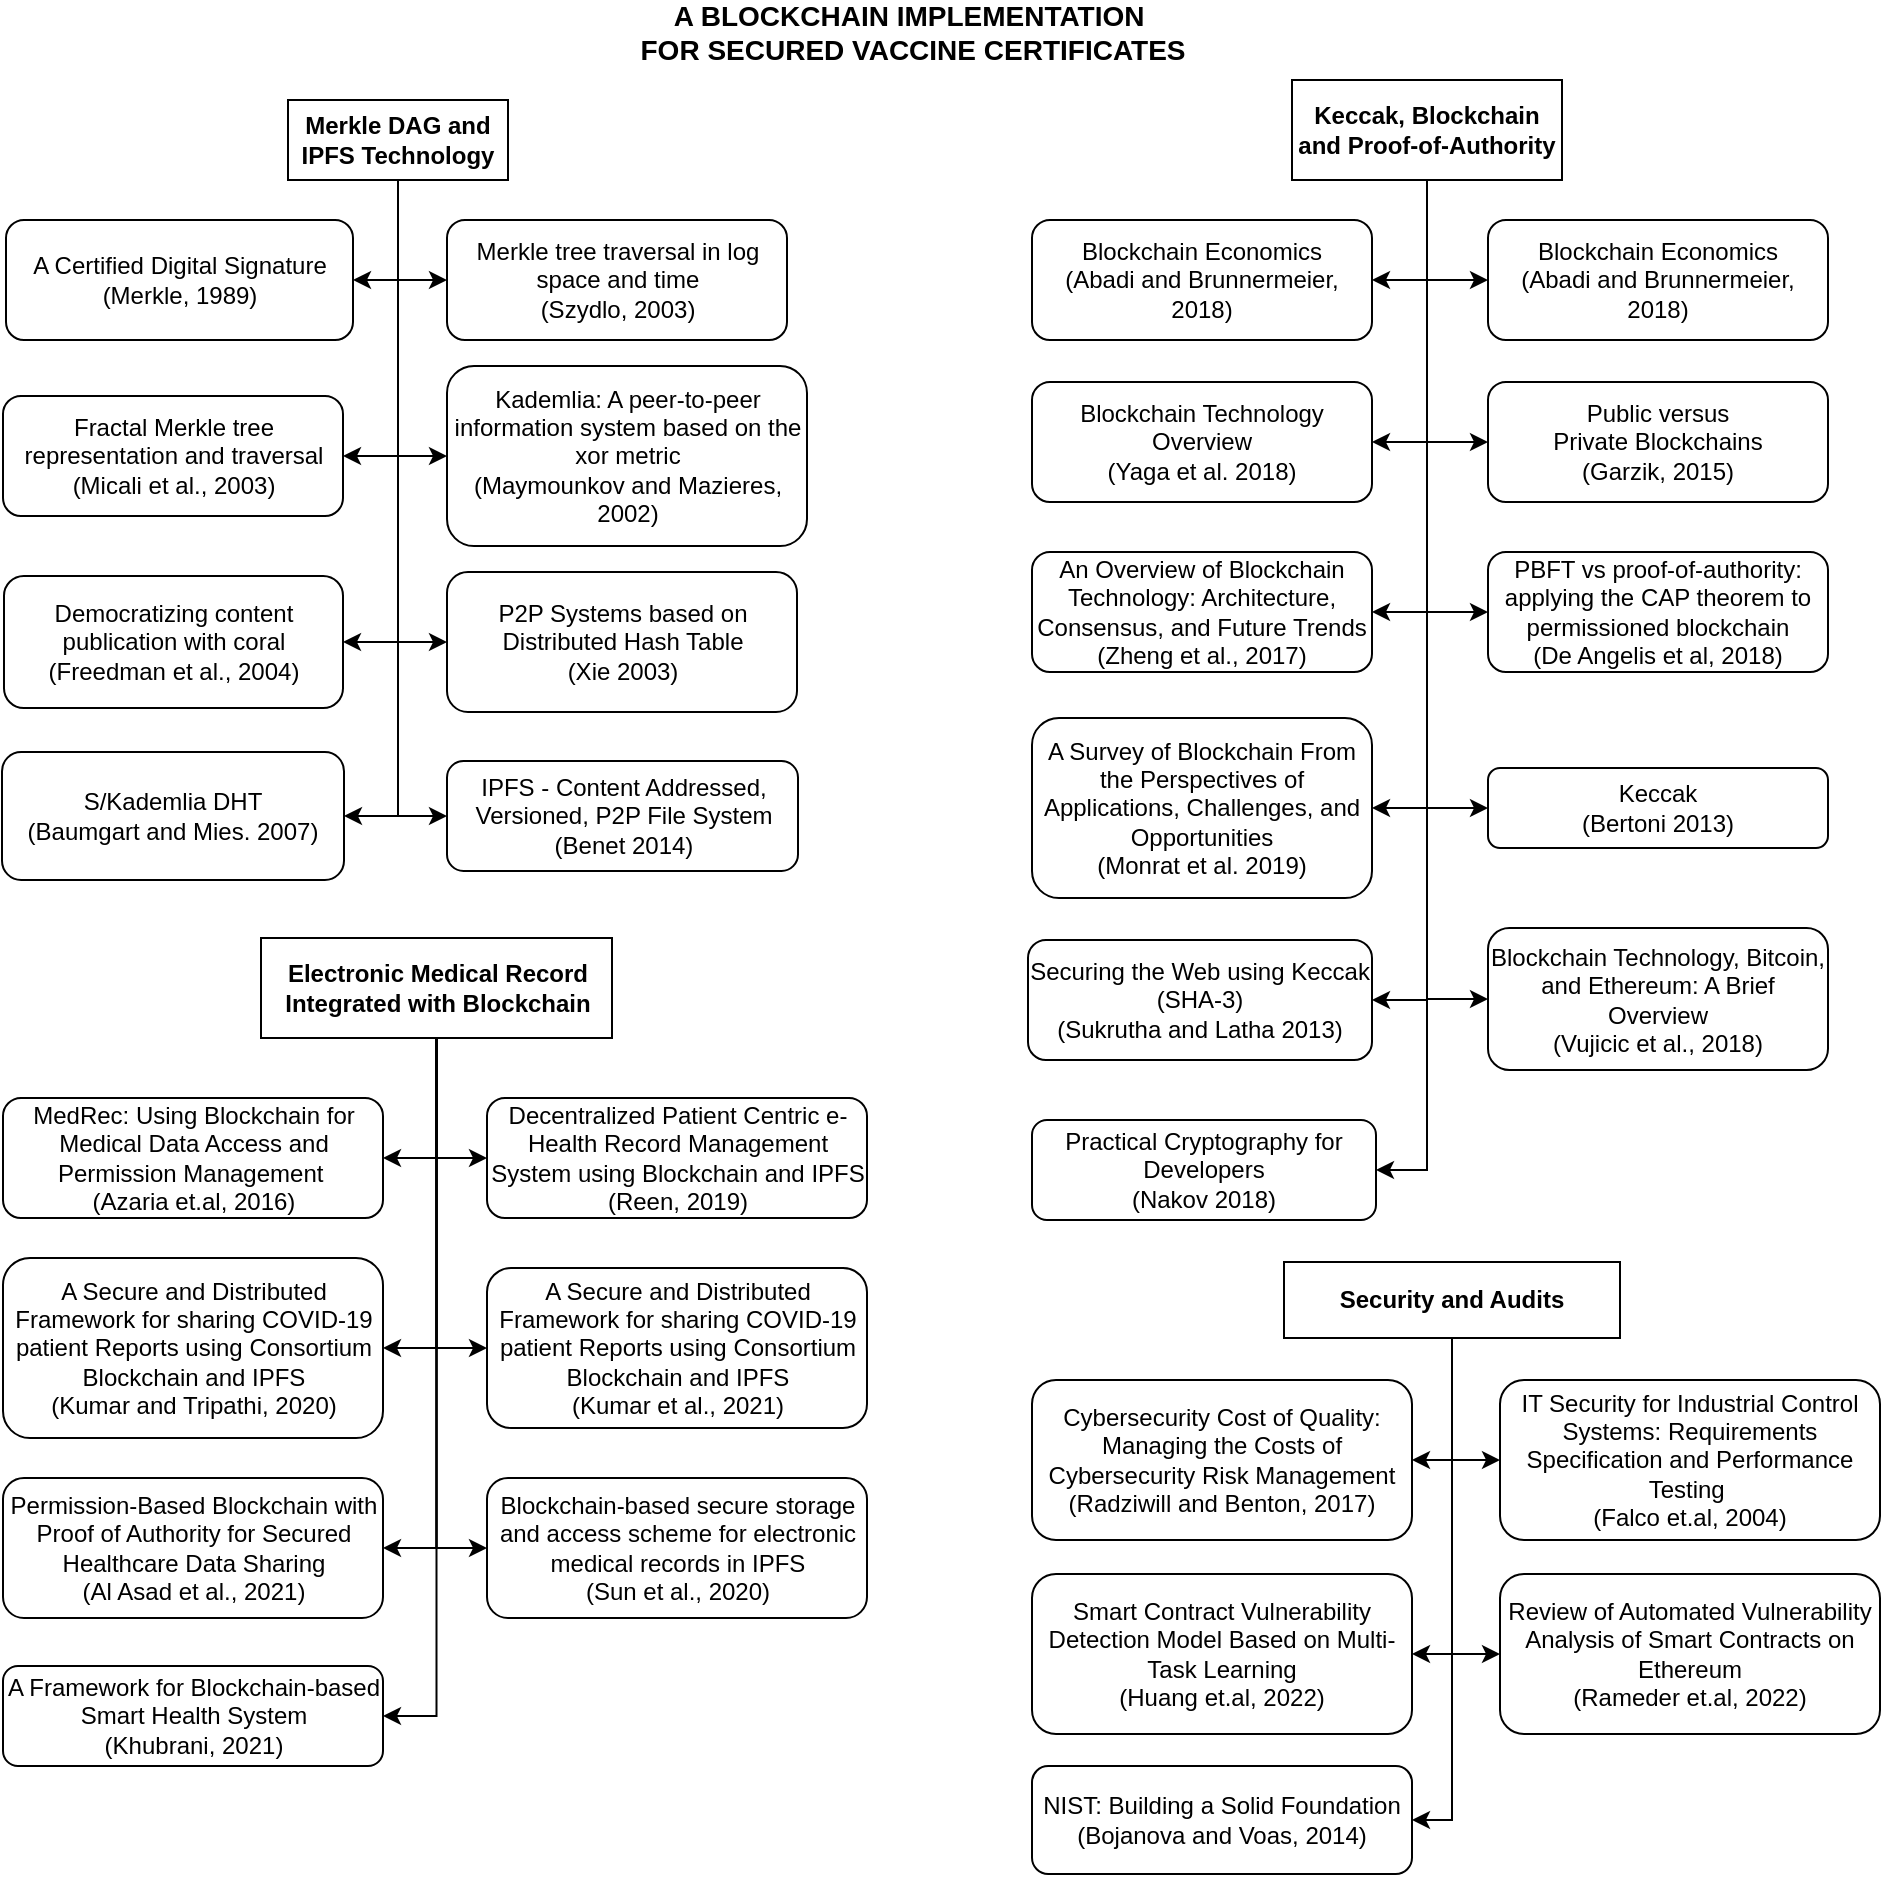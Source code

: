 <mxfile version="17.4.6" type="device"><diagram id="Do2g_IqbX01rGN97UM0K" name="Page-1"><mxGraphModel dx="1129" dy="731" grid="0" gridSize="10" guides="1" tooltips="1" connect="1" arrows="1" fold="1" page="1" pageScale="1" pageWidth="4000" pageHeight="4000" math="0" shadow="0"><root><mxCell id="0"/><mxCell id="1" parent="0"/><mxCell id="5S5hQ1YpW4P7xS9xqZsB-1" value="A Certified Digital Signature&lt;br&gt;(Merkle, 1989)" style="rounded=1;whiteSpace=wrap;html=1;" parent="1" vertex="1"><mxGeometry x="99" y="190" width="173.5" height="60" as="geometry"/></mxCell><mxCell id="5S5hQ1YpW4P7xS9xqZsB-2" value="Merkle tree traversal in log space and time&lt;br&gt;(Szydlo, 2003)" style="rounded=1;whiteSpace=wrap;html=1;" parent="1" vertex="1"><mxGeometry x="319.5" y="190" width="170" height="60" as="geometry"/></mxCell><mxCell id="5S5hQ1YpW4P7xS9xqZsB-3" value="Fractal Merkle tree representation and traversal&lt;br&gt;(Micali et al., 2003)" style="rounded=1;whiteSpace=wrap;html=1;" parent="1" vertex="1"><mxGeometry x="97.5" y="278" width="170" height="60" as="geometry"/></mxCell><mxCell id="5S5hQ1YpW4P7xS9xqZsB-4" value="Kademlia: A peer-to-peer information system based on the xor metric&lt;br&gt;(Maymounkov and Mazieres, 2002)" style="rounded=1;whiteSpace=wrap;html=1;" parent="1" vertex="1"><mxGeometry x="319.5" y="263" width="180" height="90" as="geometry"/></mxCell><mxCell id="5S5hQ1YpW4P7xS9xqZsB-5" value="Democratizing content publication with coral&lt;br&gt;(Freedman et al., 2004)" style="rounded=1;whiteSpace=wrap;html=1;" parent="1" vertex="1"><mxGeometry x="98" y="368" width="169.5" height="66" as="geometry"/></mxCell><mxCell id="5S5hQ1YpW4P7xS9xqZsB-6" value="S/Kademlia DHT&lt;br&gt;(Baumgart and Mies. 2007)" style="rounded=1;whiteSpace=wrap;html=1;" parent="1" vertex="1"><mxGeometry x="97" y="456" width="171" height="64" as="geometry"/></mxCell><mxCell id="5S5hQ1YpW4P7xS9xqZsB-7" value="P2P Systems based on Distributed Hash Table&lt;br&gt;(Xie 2003)" style="rounded=1;whiteSpace=wrap;html=1;" parent="1" vertex="1"><mxGeometry x="319.5" y="366" width="175" height="70" as="geometry"/></mxCell><mxCell id="5S5hQ1YpW4P7xS9xqZsB-11" style="edgeStyle=orthogonalEdgeStyle;rounded=0;orthogonalLoop=1;jettySize=auto;html=1;entryX=1;entryY=0.5;entryDx=0;entryDy=0;" parent="1" source="5S5hQ1YpW4P7xS9xqZsB-8" target="5S5hQ1YpW4P7xS9xqZsB-3" edge="1"><mxGeometry relative="1" as="geometry"/></mxCell><mxCell id="5S5hQ1YpW4P7xS9xqZsB-12" style="edgeStyle=orthogonalEdgeStyle;rounded=0;orthogonalLoop=1;jettySize=auto;html=1;entryX=0;entryY=0.5;entryDx=0;entryDy=0;" parent="1" source="5S5hQ1YpW4P7xS9xqZsB-8" target="5S5hQ1YpW4P7xS9xqZsB-4" edge="1"><mxGeometry relative="1" as="geometry"/></mxCell><mxCell id="5S5hQ1YpW4P7xS9xqZsB-13" style="edgeStyle=orthogonalEdgeStyle;rounded=0;orthogonalLoop=1;jettySize=auto;html=1;entryX=0;entryY=0.5;entryDx=0;entryDy=0;" parent="1" source="5S5hQ1YpW4P7xS9xqZsB-8" target="5S5hQ1YpW4P7xS9xqZsB-7" edge="1"><mxGeometry relative="1" as="geometry"/></mxCell><mxCell id="5S5hQ1YpW4P7xS9xqZsB-15" style="edgeStyle=orthogonalEdgeStyle;rounded=0;orthogonalLoop=1;jettySize=auto;html=1;entryX=1;entryY=0.5;entryDx=0;entryDy=0;" parent="1" source="5S5hQ1YpW4P7xS9xqZsB-8" target="5S5hQ1YpW4P7xS9xqZsB-5" edge="1"><mxGeometry relative="1" as="geometry"/></mxCell><mxCell id="5S5hQ1YpW4P7xS9xqZsB-16" style="edgeStyle=orthogonalEdgeStyle;rounded=0;orthogonalLoop=1;jettySize=auto;html=1;entryX=1;entryY=0.5;entryDx=0;entryDy=0;" parent="1" source="5S5hQ1YpW4P7xS9xqZsB-8" target="5S5hQ1YpW4P7xS9xqZsB-6" edge="1"><mxGeometry relative="1" as="geometry"/></mxCell><mxCell id="5S5hQ1YpW4P7xS9xqZsB-32" style="edgeStyle=orthogonalEdgeStyle;rounded=0;orthogonalLoop=1;jettySize=auto;html=1;entryX=0;entryY=0.5;entryDx=0;entryDy=0;" parent="1" source="5S5hQ1YpW4P7xS9xqZsB-8" target="5S5hQ1YpW4P7xS9xqZsB-2" edge="1"><mxGeometry relative="1" as="geometry"/></mxCell><mxCell id="5S5hQ1YpW4P7xS9xqZsB-33" style="edgeStyle=orthogonalEdgeStyle;rounded=0;orthogonalLoop=1;jettySize=auto;html=1;entryX=1;entryY=0.5;entryDx=0;entryDy=0;" parent="1" source="5S5hQ1YpW4P7xS9xqZsB-8" target="5S5hQ1YpW4P7xS9xqZsB-1" edge="1"><mxGeometry relative="1" as="geometry"/></mxCell><mxCell id="ilvUsnkKDjgEBFsn0SqK-2" style="edgeStyle=orthogonalEdgeStyle;rounded=0;orthogonalLoop=1;jettySize=auto;html=1;entryX=0;entryY=0.5;entryDx=0;entryDy=0;" edge="1" parent="1" source="5S5hQ1YpW4P7xS9xqZsB-8" target="ilvUsnkKDjgEBFsn0SqK-1"><mxGeometry relative="1" as="geometry"/></mxCell><mxCell id="5S5hQ1YpW4P7xS9xqZsB-8" value="&lt;b&gt;Merkle DAG and IPFS Technology&lt;/b&gt;" style="rounded=0;whiteSpace=wrap;html=1;" parent="1" vertex="1"><mxGeometry x="240" y="130" width="110" height="40" as="geometry"/></mxCell><mxCell id="5S5hQ1YpW4P7xS9xqZsB-25" style="edgeStyle=orthogonalEdgeStyle;rounded=0;orthogonalLoop=1;jettySize=auto;html=1;entryX=1;entryY=0.5;entryDx=0;entryDy=0;" parent="1" source="5S5hQ1YpW4P7xS9xqZsB-17" target="5S5hQ1YpW4P7xS9xqZsB-18" edge="1"><mxGeometry relative="1" as="geometry"/></mxCell><mxCell id="5S5hQ1YpW4P7xS9xqZsB-26" style="edgeStyle=orthogonalEdgeStyle;rounded=0;orthogonalLoop=1;jettySize=auto;html=1;entryX=0;entryY=0.5;entryDx=0;entryDy=0;" parent="1" source="5S5hQ1YpW4P7xS9xqZsB-17" target="5S5hQ1YpW4P7xS9xqZsB-22" edge="1"><mxGeometry relative="1" as="geometry"/></mxCell><mxCell id="5S5hQ1YpW4P7xS9xqZsB-27" style="edgeStyle=orthogonalEdgeStyle;rounded=0;orthogonalLoop=1;jettySize=auto;html=1;entryX=1;entryY=0.5;entryDx=0;entryDy=0;" parent="1" source="5S5hQ1YpW4P7xS9xqZsB-17" target="5S5hQ1YpW4P7xS9xqZsB-19" edge="1"><mxGeometry relative="1" as="geometry"/></mxCell><mxCell id="5S5hQ1YpW4P7xS9xqZsB-28" style="edgeStyle=orthogonalEdgeStyle;rounded=0;orthogonalLoop=1;jettySize=auto;html=1;entryX=0;entryY=0.5;entryDx=0;entryDy=0;" parent="1" source="5S5hQ1YpW4P7xS9xqZsB-17" target="5S5hQ1YpW4P7xS9xqZsB-23" edge="1"><mxGeometry relative="1" as="geometry"/></mxCell><mxCell id="5S5hQ1YpW4P7xS9xqZsB-29" style="edgeStyle=orthogonalEdgeStyle;rounded=0;orthogonalLoop=1;jettySize=auto;html=1;entryX=1;entryY=0.5;entryDx=0;entryDy=0;" parent="1" source="5S5hQ1YpW4P7xS9xqZsB-17" target="5S5hQ1YpW4P7xS9xqZsB-20" edge="1"><mxGeometry relative="1" as="geometry"/></mxCell><mxCell id="5S5hQ1YpW4P7xS9xqZsB-30" style="edgeStyle=orthogonalEdgeStyle;rounded=0;orthogonalLoop=1;jettySize=auto;html=1;entryX=0;entryY=0.5;entryDx=0;entryDy=0;" parent="1" source="5S5hQ1YpW4P7xS9xqZsB-17" target="5S5hQ1YpW4P7xS9xqZsB-24" edge="1"><mxGeometry relative="1" as="geometry"/></mxCell><mxCell id="5S5hQ1YpW4P7xS9xqZsB-31" style="edgeStyle=orthogonalEdgeStyle;rounded=0;orthogonalLoop=1;jettySize=auto;html=1;entryX=1;entryY=0.5;entryDx=0;entryDy=0;" parent="1" source="5S5hQ1YpW4P7xS9xqZsB-17" target="5S5hQ1YpW4P7xS9xqZsB-21" edge="1"><mxGeometry relative="1" as="geometry"/></mxCell><mxCell id="5S5hQ1YpW4P7xS9xqZsB-56" style="edgeStyle=orthogonalEdgeStyle;rounded=0;orthogonalLoop=1;jettySize=auto;html=1;entryX=0;entryY=0.5;entryDx=0;entryDy=0;" parent="1" source="5S5hQ1YpW4P7xS9xqZsB-17" target="5S5hQ1YpW4P7xS9xqZsB-54" edge="1"><mxGeometry relative="1" as="geometry"/></mxCell><mxCell id="5S5hQ1YpW4P7xS9xqZsB-57" style="edgeStyle=orthogonalEdgeStyle;rounded=0;orthogonalLoop=1;jettySize=auto;html=1;entryX=1;entryY=0.5;entryDx=0;entryDy=0;" parent="1" source="5S5hQ1YpW4P7xS9xqZsB-17" target="5S5hQ1YpW4P7xS9xqZsB-50" edge="1"><mxGeometry relative="1" as="geometry"/></mxCell><mxCell id="5S5hQ1YpW4P7xS9xqZsB-58" style="edgeStyle=orthogonalEdgeStyle;rounded=0;orthogonalLoop=1;jettySize=auto;html=1;entryX=0;entryY=0.5;entryDx=0;entryDy=0;" parent="1" source="5S5hQ1YpW4P7xS9xqZsB-17" target="5S5hQ1YpW4P7xS9xqZsB-51" edge="1"><mxGeometry relative="1" as="geometry"/></mxCell><mxCell id="5S5hQ1YpW4P7xS9xqZsB-59" style="edgeStyle=orthogonalEdgeStyle;rounded=0;orthogonalLoop=1;jettySize=auto;html=1;entryX=1;entryY=0.5;entryDx=0;entryDy=0;" parent="1" source="5S5hQ1YpW4P7xS9xqZsB-17" target="5S5hQ1YpW4P7xS9xqZsB-53" edge="1"><mxGeometry relative="1" as="geometry"/></mxCell><mxCell id="5S5hQ1YpW4P7xS9xqZsB-17" value="&lt;b&gt;Keccak, Blockchain and Proof-of-Authority&lt;/b&gt;" style="rounded=0;whiteSpace=wrap;html=1;" parent="1" vertex="1"><mxGeometry x="742" y="120" width="135" height="50" as="geometry"/></mxCell><mxCell id="5S5hQ1YpW4P7xS9xqZsB-18" value="Blockchain Economics&lt;br&gt;(Abadi and Brunnermeier, 2018)" style="rounded=1;whiteSpace=wrap;html=1;" parent="1" vertex="1"><mxGeometry x="612" y="190" width="170" height="60" as="geometry"/></mxCell><mxCell id="5S5hQ1YpW4P7xS9xqZsB-19" value="Blockchain Technology Overview&lt;br&gt;(Yaga et al. 2018)" style="rounded=1;whiteSpace=wrap;html=1;" parent="1" vertex="1"><mxGeometry x="612" y="271" width="170" height="60" as="geometry"/></mxCell><mxCell id="5S5hQ1YpW4P7xS9xqZsB-20" value="An Overview of Blockchain Technology: Architecture, Consensus, and Future Trends&lt;br&gt;(Zheng et al., 2017)" style="rounded=1;whiteSpace=wrap;html=1;" parent="1" vertex="1"><mxGeometry x="612" y="356" width="170" height="60" as="geometry"/></mxCell><mxCell id="5S5hQ1YpW4P7xS9xqZsB-21" value="A Survey of Blockchain From the Perspectives of Applications, Challenges, and Opportunities&lt;br&gt;(Monrat et al. 2019)" style="rounded=1;whiteSpace=wrap;html=1;" parent="1" vertex="1"><mxGeometry x="612" y="439" width="170" height="90" as="geometry"/></mxCell><mxCell id="5S5hQ1YpW4P7xS9xqZsB-22" value="Blockchain Economics&lt;br&gt;(Abadi and Brunnermeier, 2018)" style="rounded=1;whiteSpace=wrap;html=1;" parent="1" vertex="1"><mxGeometry x="840" y="190" width="170" height="60" as="geometry"/></mxCell><mxCell id="5S5hQ1YpW4P7xS9xqZsB-23" value="Public versus &lt;br&gt;Private Blockchains&lt;br&gt;(Garzik, 2015)" style="rounded=1;whiteSpace=wrap;html=1;" parent="1" vertex="1"><mxGeometry x="840" y="271" width="170" height="60" as="geometry"/></mxCell><mxCell id="5S5hQ1YpW4P7xS9xqZsB-24" value="PBFT vs proof-of-authority: applying the CAP theorem to permissioned blockchain&lt;br&gt;(De Angelis et al, 2018)" style="rounded=1;whiteSpace=wrap;html=1;" parent="1" vertex="1"><mxGeometry x="840" y="356" width="170" height="60" as="geometry"/></mxCell><mxCell id="5S5hQ1YpW4P7xS9xqZsB-42" style="edgeStyle=orthogonalEdgeStyle;rounded=0;orthogonalLoop=1;jettySize=auto;html=1;entryX=0;entryY=0.5;entryDx=0;entryDy=0;" parent="1" source="5S5hQ1YpW4P7xS9xqZsB-34" target="5S5hQ1YpW4P7xS9xqZsB-41" edge="1"><mxGeometry relative="1" as="geometry"/></mxCell><mxCell id="5S5hQ1YpW4P7xS9xqZsB-43" style="edgeStyle=orthogonalEdgeStyle;rounded=0;orthogonalLoop=1;jettySize=auto;html=1;entryX=1;entryY=0.5;entryDx=0;entryDy=0;" parent="1" source="5S5hQ1YpW4P7xS9xqZsB-34" target="5S5hQ1YpW4P7xS9xqZsB-35" edge="1"><mxGeometry relative="1" as="geometry"/></mxCell><mxCell id="5S5hQ1YpW4P7xS9xqZsB-44" style="edgeStyle=orthogonalEdgeStyle;rounded=0;orthogonalLoop=1;jettySize=auto;html=1;entryX=0;entryY=0.5;entryDx=0;entryDy=0;" parent="1" source="5S5hQ1YpW4P7xS9xqZsB-34" target="5S5hQ1YpW4P7xS9xqZsB-39" edge="1"><mxGeometry relative="1" as="geometry"/></mxCell><mxCell id="5S5hQ1YpW4P7xS9xqZsB-45" style="edgeStyle=orthogonalEdgeStyle;rounded=0;orthogonalLoop=1;jettySize=auto;html=1;entryX=1;entryY=0.5;entryDx=0;entryDy=0;" parent="1" source="5S5hQ1YpW4P7xS9xqZsB-34" target="5S5hQ1YpW4P7xS9xqZsB-36" edge="1"><mxGeometry relative="1" as="geometry"/></mxCell><mxCell id="5S5hQ1YpW4P7xS9xqZsB-46" style="edgeStyle=orthogonalEdgeStyle;rounded=0;orthogonalLoop=1;jettySize=auto;html=1;entryX=0;entryY=0.5;entryDx=0;entryDy=0;" parent="1" source="5S5hQ1YpW4P7xS9xqZsB-34" target="5S5hQ1YpW4P7xS9xqZsB-37" edge="1"><mxGeometry relative="1" as="geometry"/></mxCell><mxCell id="5S5hQ1YpW4P7xS9xqZsB-47" style="edgeStyle=orthogonalEdgeStyle;rounded=0;orthogonalLoop=1;jettySize=auto;html=1;entryX=1;entryY=0.5;entryDx=0;entryDy=0;" parent="1" source="5S5hQ1YpW4P7xS9xqZsB-34" target="5S5hQ1YpW4P7xS9xqZsB-40" edge="1"><mxGeometry relative="1" as="geometry"/></mxCell><mxCell id="5S5hQ1YpW4P7xS9xqZsB-48" style="edgeStyle=orthogonalEdgeStyle;rounded=0;orthogonalLoop=1;jettySize=auto;html=1;entryX=1;entryY=0.5;entryDx=0;entryDy=0;" parent="1" source="5S5hQ1YpW4P7xS9xqZsB-34" target="5S5hQ1YpW4P7xS9xqZsB-38" edge="1"><mxGeometry relative="1" as="geometry"/></mxCell><mxCell id="5S5hQ1YpW4P7xS9xqZsB-34" value="&lt;b&gt;Electronic Medical Record Integrated with Blockchain&lt;/b&gt;" style="rounded=0;whiteSpace=wrap;html=1;" parent="1" vertex="1"><mxGeometry x="226.5" y="549" width="175.5" height="50" as="geometry"/></mxCell><mxCell id="5S5hQ1YpW4P7xS9xqZsB-35" value="MedRec: Using Blockchain for Medical Data Access and Permission Management&amp;nbsp;&lt;br&gt;(Azaria et.al, 2016)" style="rounded=1;whiteSpace=wrap;html=1;" parent="1" vertex="1"><mxGeometry x="97.5" y="629" width="190" height="60" as="geometry"/></mxCell><mxCell id="5S5hQ1YpW4P7xS9xqZsB-36" value="A Secure and Distributed Framework for sharing COVID-19 patient Reports using Consortium Blockchain and IPFS&lt;br&gt;(Kumar and Tripathi, 2020)" style="rounded=1;whiteSpace=wrap;html=1;" parent="1" vertex="1"><mxGeometry x="97.5" y="709" width="190" height="90" as="geometry"/></mxCell><mxCell id="5S5hQ1YpW4P7xS9xqZsB-37" value="Blockchain-based secure storage and access scheme for electronic medical records in IPFS&lt;br&gt;(Sun et al., 2020)" style="rounded=1;whiteSpace=wrap;html=1;" parent="1" vertex="1"><mxGeometry x="339.5" y="819" width="190" height="70" as="geometry"/></mxCell><mxCell id="5S5hQ1YpW4P7xS9xqZsB-38" value="A Framework for Blockchain-based Smart Health System&lt;br&gt;(Khubrani, 2021)" style="rounded=1;whiteSpace=wrap;html=1;" parent="1" vertex="1"><mxGeometry x="97.5" y="913" width="190" height="50" as="geometry"/></mxCell><mxCell id="5S5hQ1YpW4P7xS9xqZsB-39" value="A Secure and Distributed Framework for sharing COVID-19 patient Reports using Consortium Blockchain and IPFS&lt;br&gt;(Kumar et al., 2021)" style="rounded=1;whiteSpace=wrap;html=1;" parent="1" vertex="1"><mxGeometry x="339.5" y="714" width="190" height="80" as="geometry"/></mxCell><mxCell id="5S5hQ1YpW4P7xS9xqZsB-40" value="Permission-Based Blockchain with Proof of Authority for Secured Healthcare Data Sharing&lt;br&gt;(Al Asad et al., 2021)" style="rounded=1;whiteSpace=wrap;html=1;" parent="1" vertex="1"><mxGeometry x="97.5" y="819" width="190" height="70" as="geometry"/></mxCell><mxCell id="5S5hQ1YpW4P7xS9xqZsB-41" value="Decentralized Patient Centric e-Health Record Management System using Blockchain and IPFS&lt;br&gt;(Reen, 2019)" style="rounded=1;whiteSpace=wrap;html=1;" parent="1" vertex="1"><mxGeometry x="339.5" y="629" width="190" height="60" as="geometry"/></mxCell><mxCell id="5S5hQ1YpW4P7xS9xqZsB-50" value="Securing the Web using Keccak (SHA-3)&lt;br&gt;(Sukrutha and Latha 2013)" style="rounded=1;whiteSpace=wrap;html=1;" parent="1" vertex="1"><mxGeometry x="610" y="550" width="172" height="60" as="geometry"/></mxCell><mxCell id="5S5hQ1YpW4P7xS9xqZsB-51" value="Keccak&lt;br&gt;(Bertoni 2013)" style="rounded=1;whiteSpace=wrap;html=1;" parent="1" vertex="1"><mxGeometry x="840" y="464" width="170" height="40" as="geometry"/></mxCell><mxCell id="5S5hQ1YpW4P7xS9xqZsB-53" value="Practical Cryptography for Developers&lt;br&gt;(Nakov 2018)" style="rounded=1;whiteSpace=wrap;html=1;" parent="1" vertex="1"><mxGeometry x="612" y="640" width="172" height="50" as="geometry"/></mxCell><mxCell id="5S5hQ1YpW4P7xS9xqZsB-54" value="Blockchain Technology, Bitcoin, and Ethereum: A Brief Overview&lt;br&gt;(Vujicic et al., 2018)" style="rounded=1;whiteSpace=wrap;html=1;" parent="1" vertex="1"><mxGeometry x="840" y="544" width="170" height="71" as="geometry"/></mxCell><mxCell id="5S5hQ1YpW4P7xS9xqZsB-60" value="&lt;div style=&quot;font-size: 14px&quot;&gt;&lt;font style=&quot;font-size: 14px&quot;&gt;&lt;b&gt;A BLOCKCHAIN IMPLEMENTATION&amp;nbsp;&lt;/b&gt;&lt;/font&gt;&lt;/div&gt;&lt;div style=&quot;font-size: 14px&quot;&gt;&lt;font style=&quot;font-size: 14px&quot;&gt;&lt;b&gt;FOR SECURED VACCINE CERTIFICATES&lt;/b&gt;&lt;/font&gt;&lt;/div&gt;&lt;div style=&quot;font-size: 14px&quot;&gt;&lt;br&gt;&lt;/div&gt;" style="text;html=1;align=center;verticalAlign=middle;resizable=0;points=[];autosize=1;strokeColor=none;fillColor=none;" parent="1" vertex="1"><mxGeometry x="407" y="80" width="290" height="50" as="geometry"/></mxCell><mxCell id="ilvUsnkKDjgEBFsn0SqK-1" value="IPFS - Content Addressed, Versioned, P2P File System&lt;br&gt;(Benet 2014)" style="rounded=1;whiteSpace=wrap;html=1;" vertex="1" parent="1"><mxGeometry x="319.5" y="460.5" width="175.5" height="55" as="geometry"/></mxCell><mxCell id="ilvUsnkKDjgEBFsn0SqK-9" style="edgeStyle=orthogonalEdgeStyle;rounded=0;orthogonalLoop=1;jettySize=auto;html=1;entryX=1;entryY=0.5;entryDx=0;entryDy=0;" edge="1" parent="1" source="ilvUsnkKDjgEBFsn0SqK-3" target="ilvUsnkKDjgEBFsn0SqK-4"><mxGeometry relative="1" as="geometry"/></mxCell><mxCell id="ilvUsnkKDjgEBFsn0SqK-10" style="edgeStyle=orthogonalEdgeStyle;rounded=0;orthogonalLoop=1;jettySize=auto;html=1;entryX=0;entryY=0.5;entryDx=0;entryDy=0;" edge="1" parent="1" source="ilvUsnkKDjgEBFsn0SqK-3" target="ilvUsnkKDjgEBFsn0SqK-5"><mxGeometry relative="1" as="geometry"/></mxCell><mxCell id="ilvUsnkKDjgEBFsn0SqK-11" style="edgeStyle=orthogonalEdgeStyle;rounded=0;orthogonalLoop=1;jettySize=auto;html=1;entryX=1;entryY=0.5;entryDx=0;entryDy=0;" edge="1" parent="1" source="ilvUsnkKDjgEBFsn0SqK-3" target="ilvUsnkKDjgEBFsn0SqK-8"><mxGeometry relative="1" as="geometry"/></mxCell><mxCell id="ilvUsnkKDjgEBFsn0SqK-12" style="edgeStyle=orthogonalEdgeStyle;rounded=0;orthogonalLoop=1;jettySize=auto;html=1;entryX=0;entryY=0.5;entryDx=0;entryDy=0;" edge="1" parent="1" source="ilvUsnkKDjgEBFsn0SqK-3" target="ilvUsnkKDjgEBFsn0SqK-7"><mxGeometry relative="1" as="geometry"/></mxCell><mxCell id="ilvUsnkKDjgEBFsn0SqK-13" style="edgeStyle=orthogonalEdgeStyle;rounded=0;orthogonalLoop=1;jettySize=auto;html=1;entryX=1;entryY=0.5;entryDx=0;entryDy=0;" edge="1" parent="1" source="ilvUsnkKDjgEBFsn0SqK-3" target="ilvUsnkKDjgEBFsn0SqK-6"><mxGeometry relative="1" as="geometry"/></mxCell><mxCell id="ilvUsnkKDjgEBFsn0SqK-3" value="&lt;b&gt;Security and Audits&lt;/b&gt;" style="rounded=0;whiteSpace=wrap;html=1;" vertex="1" parent="1"><mxGeometry x="738" y="711" width="168" height="38" as="geometry"/></mxCell><mxCell id="ilvUsnkKDjgEBFsn0SqK-4" value="Cybersecurity Cost of Quality: Managing the Costs of Cybersecurity Risk Management&lt;br&gt;(Radziwill and&amp;nbsp;Benton, 2017)" style="rounded=1;whiteSpace=wrap;html=1;" vertex="1" parent="1"><mxGeometry x="612" y="770" width="190" height="80" as="geometry"/></mxCell><mxCell id="ilvUsnkKDjgEBFsn0SqK-5" value="IT Security for Industrial Control Systems: Requirements Specification and Performance Testing&amp;nbsp;&lt;br&gt;(Falco et.al, 2004)" style="rounded=1;whiteSpace=wrap;html=1;" vertex="1" parent="1"><mxGeometry x="846" y="770" width="190" height="80" as="geometry"/></mxCell><mxCell id="ilvUsnkKDjgEBFsn0SqK-6" value="NIST: Building a Solid Foundation&lt;br&gt;(Bojanova and&amp;nbsp;Voas, 2014)" style="rounded=1;whiteSpace=wrap;html=1;" vertex="1" parent="1"><mxGeometry x="612" y="963" width="190" height="54" as="geometry"/></mxCell><mxCell id="ilvUsnkKDjgEBFsn0SqK-7" value="Review of Automated Vulnerability Analysis of Smart Contracts on Ethereum&lt;br&gt;(Rameder et.al, 2022)" style="rounded=1;whiteSpace=wrap;html=1;" vertex="1" parent="1"><mxGeometry x="846" y="867" width="190" height="80" as="geometry"/></mxCell><mxCell id="ilvUsnkKDjgEBFsn0SqK-8" value="Smart Contract Vulnerability Detection Model Based on Multi-Task Learning&lt;br&gt;(Huang et.al, 2022)" style="rounded=1;whiteSpace=wrap;html=1;" vertex="1" parent="1"><mxGeometry x="612" y="867" width="190" height="80" as="geometry"/></mxCell></root></mxGraphModel></diagram></mxfile>